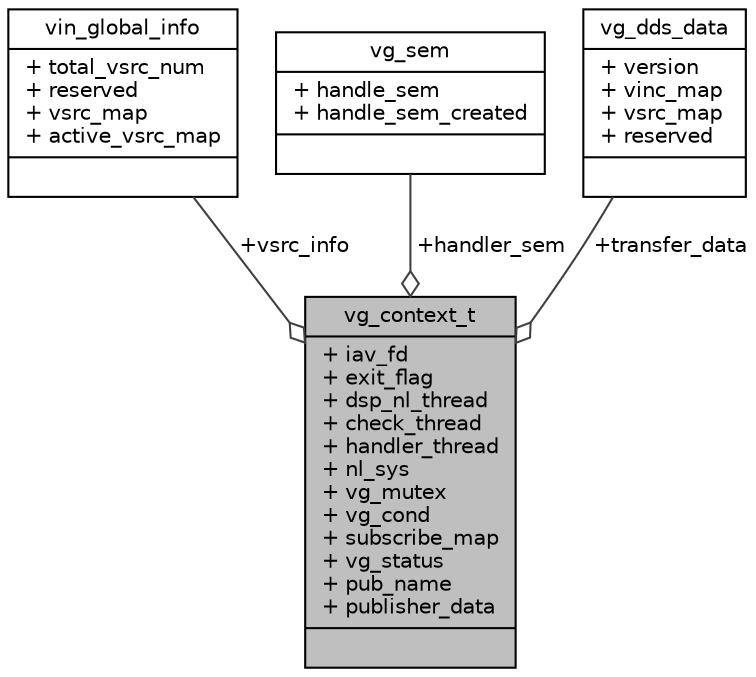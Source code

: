 digraph "vg_context_t"
{
 // INTERACTIVE_SVG=YES
 // LATEX_PDF_SIZE
  bgcolor="transparent";
  edge [fontname="Helvetica",fontsize="10",labelfontname="Helvetica",labelfontsize="10"];
  node [fontname="Helvetica",fontsize="10",shape=record];
  Node1 [label="{vg_context_t\n|+ iav_fd\l+ exit_flag\l+ dsp_nl_thread\l+ check_thread\l+ handler_thread\l+ nl_sys\l+ vg_mutex\l+ vg_cond\l+ subscribe_map\l+ vg_status\l+ pub_name\l+ publisher_data\l|}",height=0.2,width=0.4,color="black", fillcolor="grey75", style="filled", fontcolor="black",tooltip=" "];
  Node2 -> Node1 [color="grey25",fontsize="10",style="solid",label=" +vsrc_info" ,arrowhead="odiamond",fontname="Helvetica"];
  Node2 [label="{vin_global_info\n|+ total_vsrc_num\l+ reserved\l+ vsrc_map\l+ active_vsrc_map\l|}",height=0.2,width=0.4,color="black",URL="$d7/d28/structvin__global__info.html",tooltip=" "];
  Node3 -> Node1 [color="grey25",fontsize="10",style="solid",label=" +handler_sem" ,arrowhead="odiamond",fontname="Helvetica"];
  Node3 [label="{vg_sem\n|+ handle_sem\l+ handle_sem_created\l|}",height=0.2,width=0.4,color="black",URL="$da/dae/structvg__sem.html",tooltip=" "];
  Node4 -> Node1 [color="grey25",fontsize="10",style="solid",label=" +transfer_data" ,arrowhead="odiamond",fontname="Helvetica"];
  Node4 [label="{vg_dds_data\n|+ version\l+ vinc_map\l+ vsrc_map\l+ reserved\l|}",height=0.2,width=0.4,color="black",URL="$d4/d2d/structvg__dds__data.html",tooltip=" "];
}

